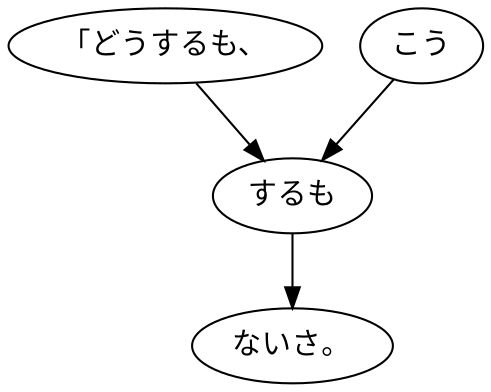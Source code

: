digraph graph7645 {
	node0 [label="「どうするも、"];
	node1 [label="こう"];
	node2 [label="するも"];
	node3 [label="ないさ。"];
	node0 -> node2;
	node1 -> node2;
	node2 -> node3;
}
